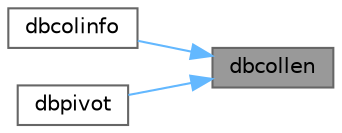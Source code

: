 digraph "dbcollen"
{
 // LATEX_PDF_SIZE
  bgcolor="transparent";
  edge [fontname=Helvetica,fontsize=10,labelfontname=Helvetica,labelfontsize=10];
  node [fontname=Helvetica,fontsize=10,shape=box,height=0.2,width=0.4];
  rankdir="RL";
  Node1 [id="Node000001",label="dbcollen",height=0.2,width=0.4,color="gray40", fillcolor="grey60", style="filled", fontcolor="black",tooltip="Get size of a regular result column."];
  Node1 -> Node2 [id="edge1_Node000001_Node000002",dir="back",color="steelblue1",style="solid",tooltip=" "];
  Node2 [id="Node000002",label="dbcolinfo",height=0.2,width=0.4,color="grey40", fillcolor="white", style="filled",URL="$a00089.html#a9b73fd1afa2c3ccfca481635212d2e43",tooltip="Get a bunch of column attributes with a single call (Microsoft-compatibility feature)."];
  Node1 -> Node3 [id="edge2_Node000001_Node000003",dir="back",color="steelblue1",style="solid",tooltip=" "];
  Node3 [id="Node000003",label="dbpivot",height=0.2,width=0.4,color="grey40", fillcolor="white", style="filled",URL="$a00086.html#af8ada101cd189eff87b3533cbeaaa23b",tooltip="Pivot the rows, creating a new resultset."];
}
